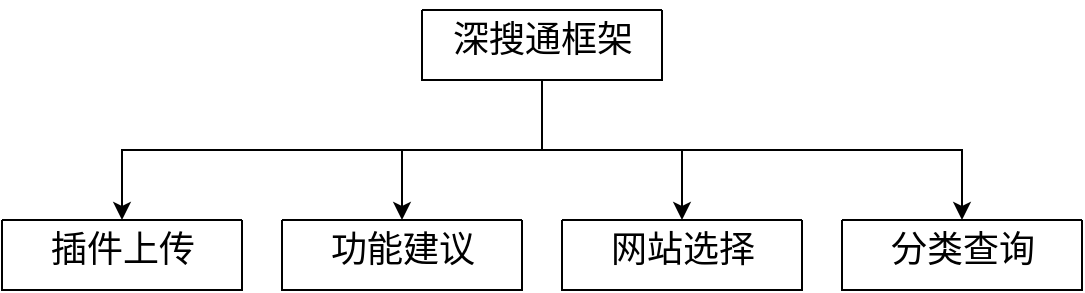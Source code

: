 <mxfile version="21.1.5" type="github">
  <diagram id="prtHgNgQTEPvFCAcTncT" name="Page-1">
    <mxGraphModel dx="1562" dy="822" grid="1" gridSize="10" guides="1" tooltips="1" connect="1" arrows="1" fold="1" page="1" pageScale="1" pageWidth="827" pageHeight="1169" math="0" shadow="0">
      <root>
        <mxCell id="0" />
        <mxCell id="1" parent="0" />
        <mxCell id="Gtt6rLP48w7G-FCoQ5SL-24" value="" style="edgeStyle=orthogonalEdgeStyle;rounded=0;orthogonalLoop=1;jettySize=auto;html=1;" edge="1" parent="1" source="Gtt6rLP48w7G-FCoQ5SL-7" target="Gtt6rLP48w7G-FCoQ5SL-22">
          <mxGeometry relative="1" as="geometry" />
        </mxCell>
        <mxCell id="Gtt6rLP48w7G-FCoQ5SL-29" value="" style="edgeStyle=orthogonalEdgeStyle;rounded=0;orthogonalLoop=1;jettySize=auto;html=1;exitX=0.5;exitY=1;exitDx=0;exitDy=0;" edge="1" parent="1" source="Gtt6rLP48w7G-FCoQ5SL-7" target="Gtt6rLP48w7G-FCoQ5SL-27">
          <mxGeometry relative="1" as="geometry" />
        </mxCell>
        <mxCell id="Gtt6rLP48w7G-FCoQ5SL-32" value="" style="edgeStyle=orthogonalEdgeStyle;rounded=0;orthogonalLoop=1;jettySize=auto;html=1;" edge="1" parent="1" source="Gtt6rLP48w7G-FCoQ5SL-7" target="Gtt6rLP48w7G-FCoQ5SL-30">
          <mxGeometry relative="1" as="geometry" />
        </mxCell>
        <mxCell id="Gtt6rLP48w7G-FCoQ5SL-35" value="" style="edgeStyle=orthogonalEdgeStyle;rounded=0;orthogonalLoop=1;jettySize=auto;html=1;exitX=0.5;exitY=1;exitDx=0;exitDy=0;" edge="1" parent="1" source="Gtt6rLP48w7G-FCoQ5SL-7" target="Gtt6rLP48w7G-FCoQ5SL-33">
          <mxGeometry relative="1" as="geometry" />
        </mxCell>
        <mxCell id="Gtt6rLP48w7G-FCoQ5SL-7" value="" style="swimlane;startSize=0;" vertex="1" parent="1">
          <mxGeometry x="410" y="340" width="120" height="35" as="geometry">
            <mxRectangle x="340" y="330" width="50" height="40" as="alternateBounds" />
          </mxGeometry>
        </mxCell>
        <mxCell id="Gtt6rLP48w7G-FCoQ5SL-8" value="&lt;font style=&quot;font-size: 18px;&quot;&gt;深搜通框架&lt;/font&gt;" style="text;html=1;align=center;verticalAlign=middle;resizable=0;points=[];autosize=1;strokeColor=none;fillColor=none;" vertex="1" parent="Gtt6rLP48w7G-FCoQ5SL-7">
          <mxGeometry x="5" y="-5" width="110" height="40" as="geometry" />
        </mxCell>
        <mxCell id="Gtt6rLP48w7G-FCoQ5SL-22" value="" style="swimlane;startSize=0;" vertex="1" parent="1">
          <mxGeometry x="480" y="445" width="120" height="35" as="geometry">
            <mxRectangle x="340" y="330" width="50" height="40" as="alternateBounds" />
          </mxGeometry>
        </mxCell>
        <mxCell id="Gtt6rLP48w7G-FCoQ5SL-23" value="&lt;span style=&quot;font-size: 18px;&quot;&gt;网站选择&lt;/span&gt;" style="text;html=1;align=center;verticalAlign=middle;resizable=0;points=[];autosize=1;strokeColor=none;fillColor=none;" vertex="1" parent="Gtt6rLP48w7G-FCoQ5SL-22">
          <mxGeometry x="10" y="-5" width="100" height="40" as="geometry" />
        </mxCell>
        <mxCell id="Gtt6rLP48w7G-FCoQ5SL-27" value="" style="swimlane;startSize=0;" vertex="1" parent="1">
          <mxGeometry x="620" y="445" width="120" height="35" as="geometry">
            <mxRectangle x="340" y="330" width="50" height="40" as="alternateBounds" />
          </mxGeometry>
        </mxCell>
        <mxCell id="Gtt6rLP48w7G-FCoQ5SL-28" value="&lt;span style=&quot;font-size: 18px;&quot;&gt;分类查询&lt;/span&gt;" style="text;html=1;align=center;verticalAlign=middle;resizable=0;points=[];autosize=1;strokeColor=none;fillColor=none;" vertex="1" parent="Gtt6rLP48w7G-FCoQ5SL-27">
          <mxGeometry x="10" y="-5" width="100" height="40" as="geometry" />
        </mxCell>
        <mxCell id="Gtt6rLP48w7G-FCoQ5SL-30" value="" style="swimlane;startSize=0;" vertex="1" parent="1">
          <mxGeometry x="340" y="445" width="120" height="35" as="geometry">
            <mxRectangle x="340" y="330" width="50" height="40" as="alternateBounds" />
          </mxGeometry>
        </mxCell>
        <mxCell id="Gtt6rLP48w7G-FCoQ5SL-31" value="&lt;span style=&quot;font-size: 18px;&quot;&gt;功能建议&lt;/span&gt;" style="text;html=1;align=center;verticalAlign=middle;resizable=0;points=[];autosize=1;strokeColor=none;fillColor=none;" vertex="1" parent="Gtt6rLP48w7G-FCoQ5SL-30">
          <mxGeometry x="10" y="-5" width="100" height="40" as="geometry" />
        </mxCell>
        <mxCell id="Gtt6rLP48w7G-FCoQ5SL-33" value="" style="swimlane;startSize=0;" vertex="1" parent="1">
          <mxGeometry x="200" y="445" width="120" height="35" as="geometry">
            <mxRectangle x="340" y="330" width="50" height="40" as="alternateBounds" />
          </mxGeometry>
        </mxCell>
        <mxCell id="Gtt6rLP48w7G-FCoQ5SL-34" value="&lt;font style=&quot;font-size: 18px;&quot;&gt;插件上传&lt;/font&gt;" style="text;html=1;align=center;verticalAlign=middle;resizable=0;points=[];autosize=1;strokeColor=none;fillColor=none;" vertex="1" parent="Gtt6rLP48w7G-FCoQ5SL-33">
          <mxGeometry x="10" y="-5" width="100" height="40" as="geometry" />
        </mxCell>
      </root>
    </mxGraphModel>
  </diagram>
</mxfile>
